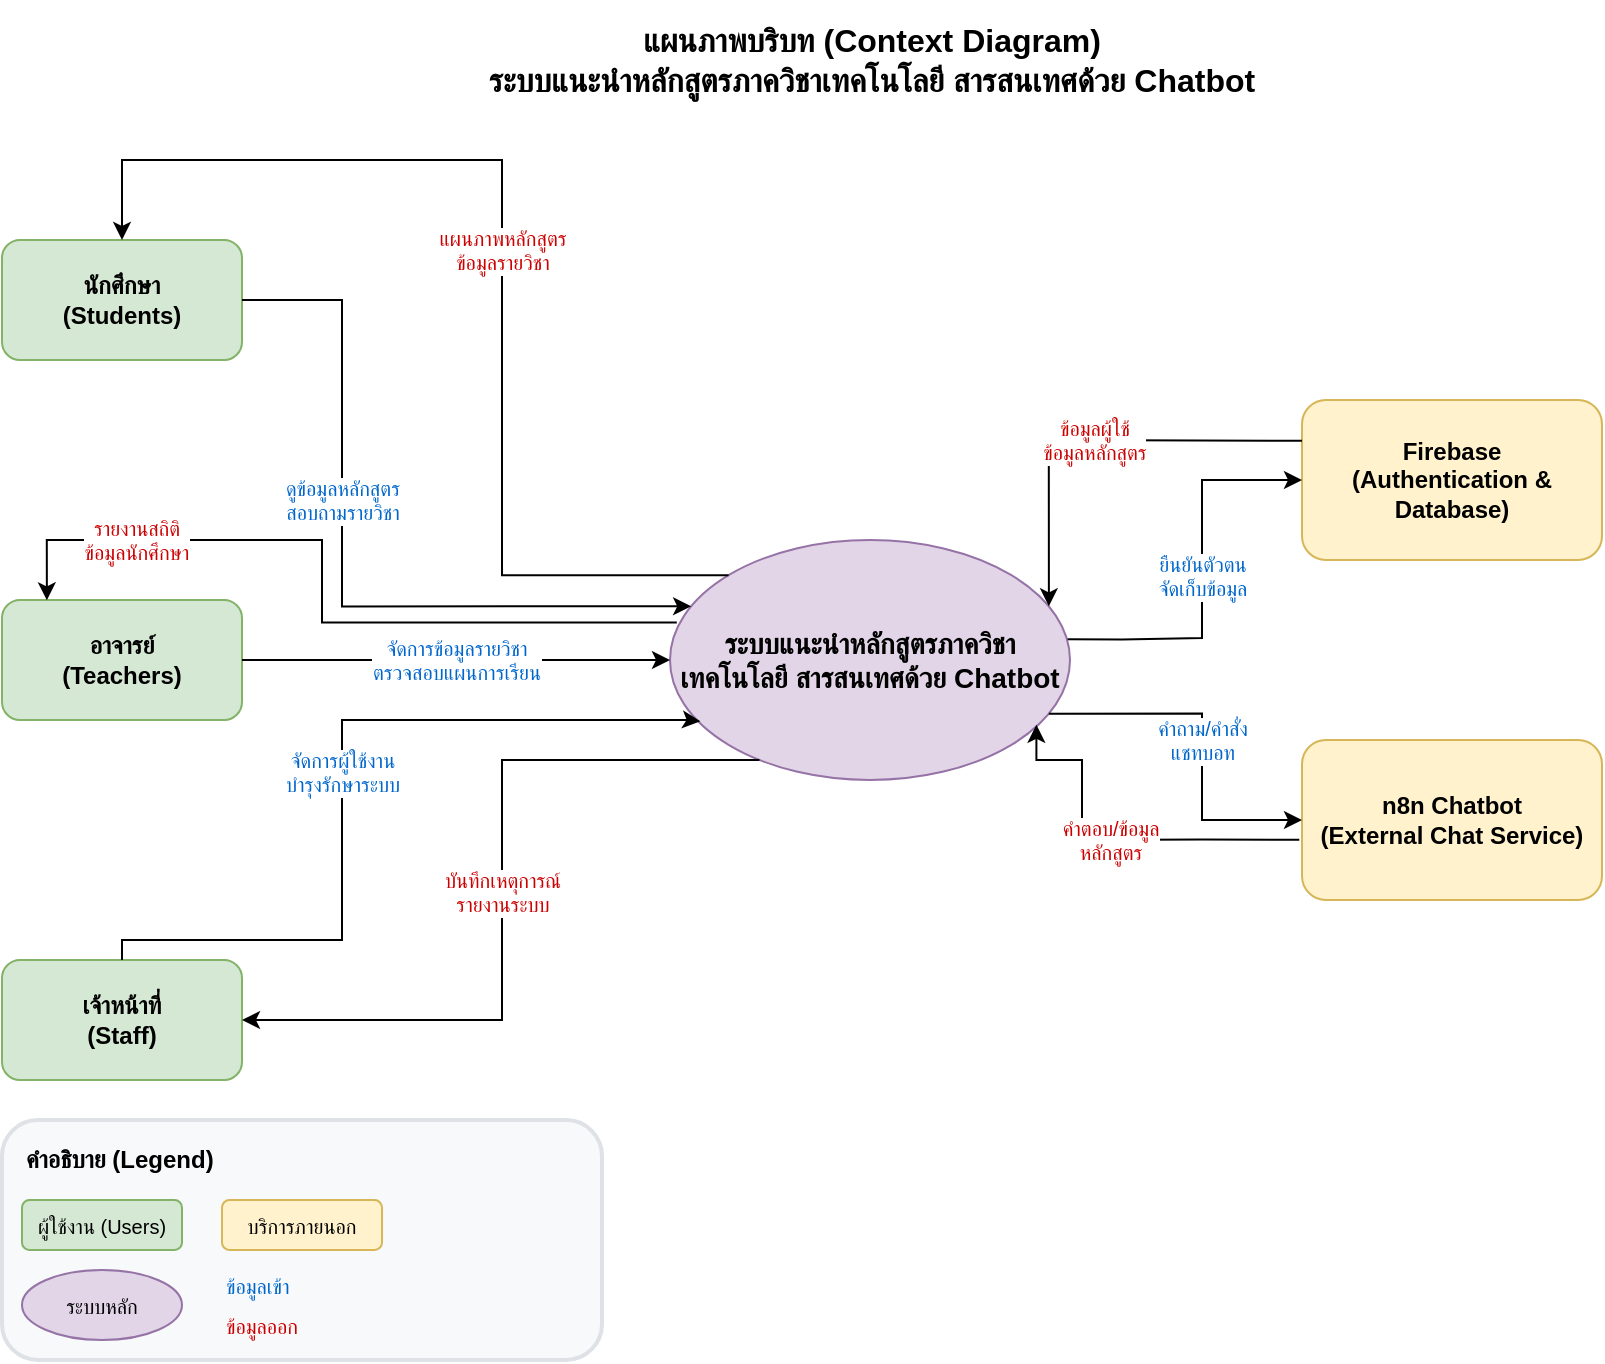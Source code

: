 <mxfile>
    <diagram name="Context Diagram" id="context-diagram">
        <mxGraphModel dx="571" dy="546" grid="1" gridSize="10" guides="1" tooltips="1" connect="1" arrows="1" fold="1" page="1" pageScale="1" pageWidth="1169" pageHeight="827" math="0" shadow="0">
            <root>
                <mxCell id="0"/>
                <mxCell id="1" parent="0"/>
                <mxCell id="system" value="ระบบแนะนำหลักสูตรภาควิชาเทคโนโลยี สารสนเทศด้วย Chatbot" style="ellipse;whiteSpace=wrap;html=1;fillColor=#e1d5e7;strokeColor=#9673a6;fontSize=14;fontStyle=1;" parent="1" vertex="1">
                    <mxGeometry x="484" y="350" width="200" height="120" as="geometry"/>
                </mxCell>
                <mxCell id="student" value="นักศึกษา&#xa;(Students)" style="rounded=1;whiteSpace=wrap;html=1;fillColor=#d5e8d4;strokeColor=#82b366;fontSize=12;fontStyle=1;" parent="1" vertex="1">
                    <mxGeometry x="150" y="200" width="120" height="60" as="geometry"/>
                </mxCell>
                <mxCell id="teacher" value="อาจารย์&#xa;(Teachers)" style="rounded=1;whiteSpace=wrap;html=1;fillColor=#d5e8d4;strokeColor=#82b366;fontSize=12;fontStyle=1;" parent="1" vertex="1">
                    <mxGeometry x="150" y="380" width="120" height="60" as="geometry"/>
                </mxCell>
                <mxCell id="staff" value="เจ้าหน้าที่&#xa;(Staff)" style="rounded=1;whiteSpace=wrap;html=1;fillColor=#d5e8d4;strokeColor=#82b366;fontSize=12;fontStyle=1;" parent="1" vertex="1">
                    <mxGeometry x="150" y="560" width="120" height="60" as="geometry"/>
                </mxCell>
                <mxCell id="firebase" value="Firebase&#xa;(Authentication &amp; Database)" style="rounded=1;whiteSpace=wrap;html=1;fillColor=#fff2cc;strokeColor=#d6b656;fontSize=12;fontStyle=1;" parent="1" vertex="1">
                    <mxGeometry x="800" y="280" width="150" height="80" as="geometry"/>
                </mxCell>
                <mxCell id="n8n" value="n8n Chatbot&#xa;(External Chat Service)" style="rounded=1;whiteSpace=wrap;html=1;fillColor=#fff2cc;strokeColor=#d6b656;fontSize=12;fontStyle=1;" parent="1" vertex="1">
                    <mxGeometry x="800" y="450" width="150" height="80" as="geometry"/>
                </mxCell>
                <mxCell id="flow1" value="ดูข้อมูลหลักสูตร&#xa;สอบถามรายวิชา" style="edgeStyle=orthogonalEdgeStyle;rounded=0;orthogonalLoop=1;jettySize=auto;html=1;exitX=1;exitY=0.5;exitDx=0;exitDy=0;entryX=0;entryY=0.25;entryDx=0;entryDy=0;fontSize=10;fontColor=#0066CC;" parent="1" source="student" target="system" edge="1">
                    <mxGeometry x="-0.205" relative="1" as="geometry">
                        <Array as="points">
                            <mxPoint x="320" y="230"/>
                            <mxPoint x="320" y="383"/>
                        </Array>
                        <mxPoint as="offset"/>
                    </mxGeometry>
                </mxCell>
                <mxCell id="flow2" value="แผนภาพหลักสูตร&#xa;ข้อมูลรายวิชา" style="edgeStyle=orthogonalEdgeStyle;rounded=0;orthogonalLoop=1;jettySize=auto;html=1;exitX=0;exitY=0;exitDx=0;exitDy=0;entryX=0.5;entryY=0;entryDx=0;entryDy=0;fontSize=10;fontColor=#CC0000;" parent="1" source="system" target="student" edge="1">
                    <mxGeometry relative="1" as="geometry">
                        <Array as="points">
                            <mxPoint x="400" y="368"/>
                            <mxPoint x="400" y="160"/>
                            <mxPoint x="210" y="160"/>
                        </Array>
                    </mxGeometry>
                </mxCell>
                <mxCell id="flow3" value="จัดการข้อมูลรายวิชา&#xa;ตรวจสอบแผนการเรียน" style="edgeStyle=orthogonalEdgeStyle;rounded=0;orthogonalLoop=1;jettySize=auto;html=1;exitX=1;exitY=0.5;exitDx=0;exitDy=0;entryX=0;entryY=0.5;entryDx=0;entryDy=0;fontSize=10;fontColor=#0066CC;" parent="1" source="teacher" target="system" edge="1">
                    <mxGeometry relative="1" as="geometry"/>
                </mxCell>
                <mxCell id="flow4" value="รายงานสถิติ&#xa;ข้อมูลนักศึกษา" style="edgeStyle=orthogonalEdgeStyle;rounded=0;orthogonalLoop=1;jettySize=auto;html=1;exitX=0.017;exitY=0.344;exitDx=0;exitDy=0;entryX=0.187;entryY=0.003;entryDx=0;entryDy=0;fontSize=10;fontColor=#CC0000;entryPerimeter=0;exitPerimeter=0;" parent="1" source="system" target="teacher" edge="1">
                    <mxGeometry x="0.613" relative="1" as="geometry">
                        <Array as="points">
                            <mxPoint x="310" y="391"/>
                            <mxPoint x="310" y="350"/>
                            <mxPoint x="172" y="350"/>
                        </Array>
                        <mxPoint as="offset"/>
                    </mxGeometry>
                </mxCell>
                <mxCell id="flow5" value="จัดการผู้ใช้งาน&#xa;บำรุงรักษาระบบ" style="edgeStyle=orthogonalEdgeStyle;rounded=0;orthogonalLoop=1;jettySize=auto;html=1;exitX=0.5;exitY=0;exitDx=0;exitDy=0;fontSize=10;fontColor=#0066CC;entryX=0.076;entryY=0.755;entryDx=0;entryDy=0;entryPerimeter=0;" parent="1" source="staff" target="system" edge="1">
                    <mxGeometry relative="1" as="geometry">
                        <Array as="points">
                            <mxPoint x="210" y="550"/>
                            <mxPoint x="320" y="550"/>
                            <mxPoint x="320" y="440"/>
                            <mxPoint x="493" y="440"/>
                        </Array>
                        <mxPoint x="450" y="450" as="targetPoint"/>
                    </mxGeometry>
                </mxCell>
                <mxCell id="flow6" value="บันทึกเหตุการณ์&#xa;รายงานระบบ" style="edgeStyle=orthogonalEdgeStyle;rounded=0;orthogonalLoop=1;jettySize=auto;html=1;entryX=1;entryY=0.5;entryDx=0;entryDy=0;fontSize=10;fontColor=#CC0000;" parent="1" source="system" target="staff" edge="1">
                    <mxGeometry relative="1" as="geometry">
                        <Array as="points">
                            <mxPoint x="400" y="460"/>
                            <mxPoint x="400" y="590"/>
                        </Array>
                    </mxGeometry>
                </mxCell>
                <mxCell id="flow7" value="ยืนยันตัวตน&#xa;จัดเก็บข้อมูล" style="edgeStyle=orthogonalEdgeStyle;rounded=0;orthogonalLoop=1;jettySize=auto;html=1;exitX=0.994;exitY=0.414;exitDx=0;exitDy=0;entryX=0;entryY=0.5;entryDx=0;entryDy=0;fontSize=10;fontColor=#0066CC;exitPerimeter=0;" parent="1" source="system" target="firebase" edge="1">
                    <mxGeometry relative="1" as="geometry">
                        <Array as="points">
                            <mxPoint x="710" y="400"/>
                            <mxPoint x="750" y="399"/>
                            <mxPoint x="750" y="320"/>
                        </Array>
                    </mxGeometry>
                </mxCell>
                <mxCell id="flow8" value="ข้อมูลผู้ใช้&#xa;ข้อมูลหลักสูตร" style="edgeStyle=orthogonalEdgeStyle;rounded=0;orthogonalLoop=1;jettySize=auto;html=1;exitX=-0.009;exitY=0.255;exitDx=0;exitDy=0;entryX=1;entryY=0.25;entryDx=0;entryDy=0;fontSize=10;fontColor=#CC0000;exitPerimeter=0;" parent="1" source="firebase" target="system" edge="1">
                    <mxGeometry relative="1" as="geometry">
                        <Array as="points">
                            <mxPoint x="800" y="300"/>
                            <mxPoint x="673" y="300"/>
                        </Array>
                    </mxGeometry>
                </mxCell>
                <mxCell id="flow9" value="คำถาม/คำสั่ง&#xa;แชทบอท" style="edgeStyle=orthogonalEdgeStyle;rounded=0;orthogonalLoop=1;jettySize=auto;html=1;exitX=1;exitY=0.75;exitDx=0;exitDy=0;entryX=0;entryY=0.5;entryDx=0;entryDy=0;fontSize=10;fontColor=#0066CC;" parent="1" source="system" target="n8n" edge="1">
                    <mxGeometry relative="1" as="geometry">
                        <Array as="points">
                            <mxPoint x="750" y="437"/>
                            <mxPoint x="750" y="490"/>
                        </Array>
                    </mxGeometry>
                </mxCell>
                <mxCell id="flow10" value="คำตอบ/ข้อมูล&#xa;หลักสูตร" style="edgeStyle=orthogonalEdgeStyle;rounded=0;orthogonalLoop=1;jettySize=auto;html=1;exitX=-0.009;exitY=0.623;exitDx=0;exitDy=0;entryX=0.916;entryY=0.77;entryDx=0;entryDy=0;fontSize=10;fontColor=#CC0000;entryPerimeter=0;exitPerimeter=0;" parent="1" source="n8n" target="system" edge="1">
                    <mxGeometry relative="1" as="geometry">
                        <Array as="points">
                            <mxPoint x="750" y="500"/>
                            <mxPoint x="690" y="500"/>
                            <mxPoint x="690" y="460"/>
                            <mxPoint x="667" y="460"/>
                        </Array>
                    </mxGeometry>
                </mxCell>
                <mxCell id="title" value="แผนภาพบริบท (Context Diagram)&lt;br&gt;ระบบแนะนำหลักสูตรภาควิชาเทคโนโลยี สารสนเทศด้วย Chatbot" style="text;html=1;strokeColor=none;fillColor=none;align=center;verticalAlign=middle;whiteSpace=wrap;rounded=0;fontSize=16;fontStyle=1;" parent="1" vertex="1">
                    <mxGeometry x="350" y="80" width="470" height="60" as="geometry"/>
                </mxCell>
                <mxCell id="2" value="" style="group" parent="1" vertex="1" connectable="0">
                    <mxGeometry x="150" y="640" width="300" height="120" as="geometry"/>
                </mxCell>
                <mxCell id="legend-bg" value="" style="rounded=1;whiteSpace=wrap;html=1;fillColor=#f8f9fa;strokeColor=#dee2e6;strokeWidth=2;" parent="2" vertex="1">
                    <mxGeometry width="300" height="120" as="geometry"/>
                </mxCell>
                <mxCell id="legend-title" value="คำอธิบาย (Legend)" style="text;html=1;strokeColor=none;fillColor=none;align=left;verticalAlign=middle;whiteSpace=wrap;rounded=0;fontSize=12;fontStyle=1;" parent="2" vertex="1">
                    <mxGeometry x="10" y="10" width="120" height="20" as="geometry"/>
                </mxCell>
                <mxCell id="legend-users" value="ผู้ใช้งาน (Users)" style="rounded=1;whiteSpace=wrap;html=1;fillColor=#d5e8d4;strokeColor=#82b366;fontSize=10;" parent="2" vertex="1">
                    <mxGeometry x="10" y="40" width="80" height="25" as="geometry"/>
                </mxCell>
                <mxCell id="legend-system" value="ระบบหลัก" style="ellipse;whiteSpace=wrap;html=1;fillColor=#e1d5e7;strokeColor=#9673a6;fontSize=10;" parent="2" vertex="1">
                    <mxGeometry x="10" y="75" width="80" height="35" as="geometry"/>
                </mxCell>
                <mxCell id="legend-external" value="บริการภายนอก" style="rounded=1;whiteSpace=wrap;html=1;fillColor=#fff2cc;strokeColor=#d6b656;fontSize=10;" parent="2" vertex="1">
                    <mxGeometry x="110" y="40" width="80" height="25" as="geometry"/>
                </mxCell>
                <mxCell id="legend-input" value="ข้อมูลเข้า" style="text;html=1;strokeColor=none;fillColor=none;align=left;verticalAlign=middle;whiteSpace=wrap;rounded=0;fontSize=10;fontColor=#0066CC;" parent="2" vertex="1">
                    <mxGeometry x="110" y="75" width="60" height="15" as="geometry"/>
                </mxCell>
                <mxCell id="legend-output" value="ข้อมูลออก" style="text;html=1;strokeColor=none;fillColor=none;align=left;verticalAlign=middle;whiteSpace=wrap;rounded=0;fontSize=10;fontColor=#CC0000;" parent="2" vertex="1">
                    <mxGeometry x="110" y="95" width="60" height="15" as="geometry"/>
                </mxCell>
            </root>
        </mxGraphModel>
    </diagram>
</mxfile>